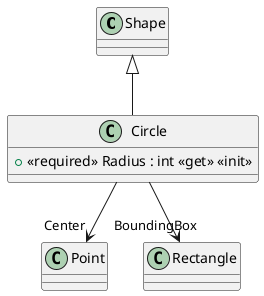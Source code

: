 @startuml
class Shape {
}
class Circle {
    + <<required>> Radius : int <<get>> <<init>>
}
Shape <|-- Circle
Circle --> "Center" Point
Circle --> "BoundingBox" Rectangle
@enduml
